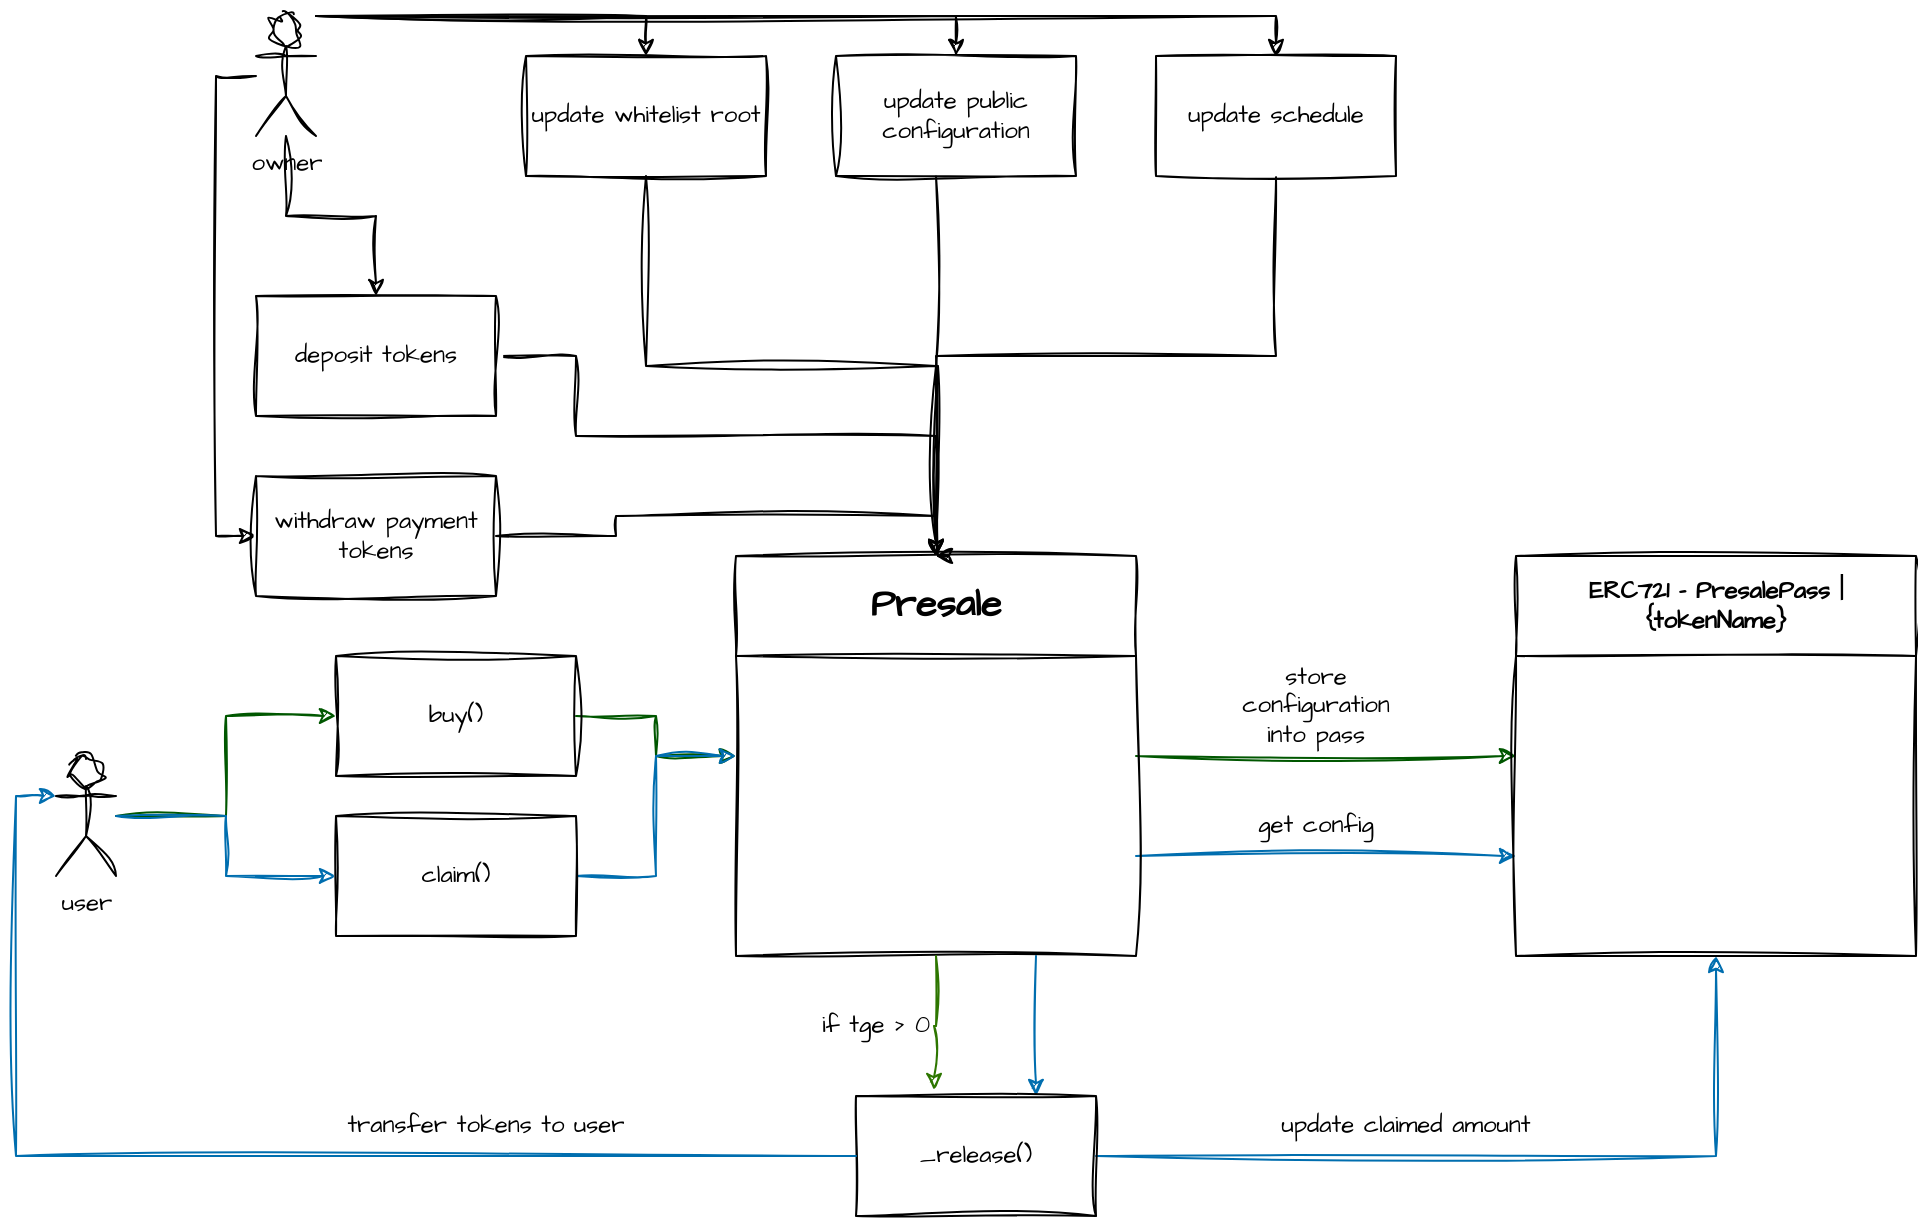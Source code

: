 <mxfile version="24.6.1" type="device">
  <diagram name="Page-1" id="Jhh5vDzNYG82xoMZcaR8">
    <mxGraphModel dx="1234" dy="1126" grid="1" gridSize="10" guides="1" tooltips="1" connect="1" arrows="1" fold="1" page="1" pageScale="1" pageWidth="850" pageHeight="1100" math="0" shadow="0">
      <root>
        <mxCell id="0" />
        <mxCell id="1" parent="0" />
        <mxCell id="BKc-Aax64AUppBjmrq2x-5" style="edgeStyle=orthogonalEdgeStyle;rounded=0;sketch=1;hachureGap=4;jiggle=2;curveFitting=1;orthogonalLoop=1;jettySize=auto;html=1;entryX=0;entryY=0.5;entryDx=0;entryDy=0;fontFamily=Architects Daughter;fontSource=https%3A%2F%2Ffonts.googleapis.com%2Fcss%3Ffamily%3DArchitects%2BDaughter;fillColor=#008a00;strokeColor=#005700;" edge="1" parent="1" source="BKc-Aax64AUppBjmrq2x-1" target="BKc-Aax64AUppBjmrq2x-3">
          <mxGeometry relative="1" as="geometry" />
        </mxCell>
        <mxCell id="BKc-Aax64AUppBjmrq2x-6" style="edgeStyle=orthogonalEdgeStyle;rounded=0;sketch=1;hachureGap=4;jiggle=2;curveFitting=1;orthogonalLoop=1;jettySize=auto;html=1;entryX=0;entryY=0.5;entryDx=0;entryDy=0;fontFamily=Architects Daughter;fontSource=https%3A%2F%2Ffonts.googleapis.com%2Fcss%3Ffamily%3DArchitects%2BDaughter;fillColor=#1ba1e2;strokeColor=#006EAF;" edge="1" parent="1" source="BKc-Aax64AUppBjmrq2x-1" target="BKc-Aax64AUppBjmrq2x-4">
          <mxGeometry relative="1" as="geometry" />
        </mxCell>
        <mxCell id="BKc-Aax64AUppBjmrq2x-1" value="user&lt;div&gt;&lt;br&gt;&lt;/div&gt;" style="shape=umlActor;verticalLabelPosition=bottom;verticalAlign=top;html=1;outlineConnect=0;sketch=1;hachureGap=4;jiggle=2;curveFitting=1;fontFamily=Architects Daughter;fontSource=https%3A%2F%2Ffonts.googleapis.com%2Fcss%3Ffamily%3DArchitects%2BDaughter;" vertex="1" parent="1">
          <mxGeometry x="70" y="450" width="30" height="60" as="geometry" />
        </mxCell>
        <mxCell id="BKc-Aax64AUppBjmrq2x-10" style="edgeStyle=orthogonalEdgeStyle;rounded=0;sketch=1;hachureGap=4;jiggle=2;curveFitting=1;orthogonalLoop=1;jettySize=auto;html=1;entryX=0;entryY=0.5;entryDx=0;entryDy=0;fontFamily=Architects Daughter;fontSource=https%3A%2F%2Ffonts.googleapis.com%2Fcss%3Ffamily%3DArchitects%2BDaughter;fillColor=#008a00;strokeColor=#005700;" edge="1" parent="1" source="BKc-Aax64AUppBjmrq2x-2" target="BKc-Aax64AUppBjmrq2x-9">
          <mxGeometry relative="1" as="geometry" />
        </mxCell>
        <mxCell id="BKc-Aax64AUppBjmrq2x-12" style="edgeStyle=orthogonalEdgeStyle;rounded=0;sketch=1;hachureGap=4;jiggle=2;curveFitting=1;orthogonalLoop=1;jettySize=auto;html=1;exitX=1;exitY=0.75;exitDx=0;exitDy=0;entryX=0;entryY=0.75;entryDx=0;entryDy=0;fontFamily=Architects Daughter;fontSource=https%3A%2F%2Ffonts.googleapis.com%2Fcss%3Ffamily%3DArchitects%2BDaughter;fillColor=#1ba1e2;strokeColor=#006EAF;" edge="1" parent="1" source="BKc-Aax64AUppBjmrq2x-2" target="BKc-Aax64AUppBjmrq2x-9">
          <mxGeometry relative="1" as="geometry" />
        </mxCell>
        <mxCell id="BKc-Aax64AUppBjmrq2x-16" style="edgeStyle=orthogonalEdgeStyle;rounded=0;sketch=1;hachureGap=4;jiggle=2;curveFitting=1;orthogonalLoop=1;jettySize=auto;html=1;exitX=0.75;exitY=1;exitDx=0;exitDy=0;entryX=0.75;entryY=0;entryDx=0;entryDy=0;fontFamily=Architects Daughter;fontSource=https%3A%2F%2Ffonts.googleapis.com%2Fcss%3Ffamily%3DArchitects%2BDaughter;fillColor=#1ba1e2;strokeColor=#006EAF;" edge="1" parent="1" source="BKc-Aax64AUppBjmrq2x-2" target="BKc-Aax64AUppBjmrq2x-15">
          <mxGeometry relative="1" as="geometry" />
        </mxCell>
        <mxCell id="BKc-Aax64AUppBjmrq2x-2" value="&lt;font style=&quot;font-size: 19px;&quot;&gt;Presale&lt;/font&gt;" style="swimlane;whiteSpace=wrap;html=1;sketch=1;hachureGap=4;jiggle=2;curveFitting=1;fontFamily=Architects Daughter;fontSource=https%3A%2F%2Ffonts.googleapis.com%2Fcss%3Ffamily%3DArchitects%2BDaughter;startSize=50;" vertex="1" parent="1">
          <mxGeometry x="410" y="350" width="200" height="200" as="geometry" />
        </mxCell>
        <mxCell id="BKc-Aax64AUppBjmrq2x-7" style="edgeStyle=orthogonalEdgeStyle;rounded=0;sketch=1;hachureGap=4;jiggle=2;curveFitting=1;orthogonalLoop=1;jettySize=auto;html=1;entryX=0;entryY=0.5;entryDx=0;entryDy=0;fontFamily=Architects Daughter;fontSource=https%3A%2F%2Ffonts.googleapis.com%2Fcss%3Ffamily%3DArchitects%2BDaughter;fillColor=#008a00;strokeColor=#005700;" edge="1" parent="1" source="BKc-Aax64AUppBjmrq2x-3" target="BKc-Aax64AUppBjmrq2x-2">
          <mxGeometry relative="1" as="geometry" />
        </mxCell>
        <mxCell id="BKc-Aax64AUppBjmrq2x-3" value="buy()" style="rounded=0;whiteSpace=wrap;html=1;sketch=1;hachureGap=4;jiggle=2;curveFitting=1;fontFamily=Architects Daughter;fontSource=https%3A%2F%2Ffonts.googleapis.com%2Fcss%3Ffamily%3DArchitects%2BDaughter;" vertex="1" parent="1">
          <mxGeometry x="210" y="400" width="120" height="60" as="geometry" />
        </mxCell>
        <mxCell id="BKc-Aax64AUppBjmrq2x-8" style="edgeStyle=orthogonalEdgeStyle;rounded=0;sketch=1;hachureGap=4;jiggle=2;curveFitting=1;orthogonalLoop=1;jettySize=auto;html=1;entryX=0;entryY=0.5;entryDx=0;entryDy=0;fontFamily=Architects Daughter;fontSource=https%3A%2F%2Ffonts.googleapis.com%2Fcss%3Ffamily%3DArchitects%2BDaughter;fillColor=#1ba1e2;strokeColor=#006EAF;" edge="1" parent="1" source="BKc-Aax64AUppBjmrq2x-4" target="BKc-Aax64AUppBjmrq2x-2">
          <mxGeometry relative="1" as="geometry" />
        </mxCell>
        <mxCell id="BKc-Aax64AUppBjmrq2x-4" value="claim()" style="rounded=0;whiteSpace=wrap;html=1;sketch=1;hachureGap=4;jiggle=2;curveFitting=1;fontFamily=Architects Daughter;fontSource=https%3A%2F%2Ffonts.googleapis.com%2Fcss%3Ffamily%3DArchitects%2BDaughter;" vertex="1" parent="1">
          <mxGeometry x="210" y="480" width="120" height="60" as="geometry" />
        </mxCell>
        <mxCell id="BKc-Aax64AUppBjmrq2x-9" value="ERC721 - PresalePass | {tokenName}" style="swimlane;whiteSpace=wrap;html=1;sketch=1;hachureGap=4;jiggle=2;curveFitting=1;fontFamily=Architects Daughter;fontSource=https%3A%2F%2Ffonts.googleapis.com%2Fcss%3Ffamily%3DArchitects%2BDaughter;startSize=50;" vertex="1" parent="1">
          <mxGeometry x="800" y="350" width="200" height="200" as="geometry" />
        </mxCell>
        <mxCell id="BKc-Aax64AUppBjmrq2x-11" value="store configuration into pass" style="text;html=1;align=center;verticalAlign=middle;whiteSpace=wrap;rounded=0;fontFamily=Architects Daughter;fontSource=https%3A%2F%2Ffonts.googleapis.com%2Fcss%3Ffamily%3DArchitects%2BDaughter;" vertex="1" parent="1">
          <mxGeometry x="670" y="410" width="60" height="30" as="geometry" />
        </mxCell>
        <mxCell id="BKc-Aax64AUppBjmrq2x-13" value="get config" style="text;html=1;align=center;verticalAlign=middle;whiteSpace=wrap;rounded=0;fontFamily=Architects Daughter;fontSource=https%3A%2F%2Ffonts.googleapis.com%2Fcss%3Ffamily%3DArchitects%2BDaughter;" vertex="1" parent="1">
          <mxGeometry x="670" y="470" width="60" height="30" as="geometry" />
        </mxCell>
        <mxCell id="BKc-Aax64AUppBjmrq2x-19" style="edgeStyle=orthogonalEdgeStyle;rounded=0;sketch=1;hachureGap=4;jiggle=2;curveFitting=1;orthogonalLoop=1;jettySize=auto;html=1;entryX=0.5;entryY=1;entryDx=0;entryDy=0;fontFamily=Architects Daughter;fontSource=https%3A%2F%2Ffonts.googleapis.com%2Fcss%3Ffamily%3DArchitects%2BDaughter;fillColor=#1ba1e2;strokeColor=#006EAF;" edge="1" parent="1" source="BKc-Aax64AUppBjmrq2x-15" target="BKc-Aax64AUppBjmrq2x-9">
          <mxGeometry relative="1" as="geometry" />
        </mxCell>
        <mxCell id="BKc-Aax64AUppBjmrq2x-15" value="_release()" style="rounded=0;whiteSpace=wrap;html=1;sketch=1;hachureGap=4;jiggle=2;curveFitting=1;fontFamily=Architects Daughter;fontSource=https%3A%2F%2Ffonts.googleapis.com%2Fcss%3Ffamily%3DArchitects%2BDaughter;" vertex="1" parent="1">
          <mxGeometry x="470" y="620" width="120" height="60" as="geometry" />
        </mxCell>
        <mxCell id="BKc-Aax64AUppBjmrq2x-17" style="edgeStyle=orthogonalEdgeStyle;rounded=0;sketch=1;hachureGap=4;jiggle=2;curveFitting=1;orthogonalLoop=1;jettySize=auto;html=1;entryX=0;entryY=0.333;entryDx=0;entryDy=0;entryPerimeter=0;fontFamily=Architects Daughter;fontSource=https%3A%2F%2Ffonts.googleapis.com%2Fcss%3Ffamily%3DArchitects%2BDaughter;fillColor=#1ba1e2;strokeColor=#006EAF;" edge="1" parent="1" source="BKc-Aax64AUppBjmrq2x-15" target="BKc-Aax64AUppBjmrq2x-1">
          <mxGeometry relative="1" as="geometry" />
        </mxCell>
        <mxCell id="BKc-Aax64AUppBjmrq2x-18" value="transfer tokens to user" style="text;html=1;align=center;verticalAlign=middle;whiteSpace=wrap;rounded=0;fontFamily=Architects Daughter;fontSource=https%3A%2F%2Ffonts.googleapis.com%2Fcss%3Ffamily%3DArchitects%2BDaughter;" vertex="1" parent="1">
          <mxGeometry x="210" y="620" width="150" height="30" as="geometry" />
        </mxCell>
        <mxCell id="BKc-Aax64AUppBjmrq2x-20" value="update claimed amount" style="text;html=1;align=center;verticalAlign=middle;whiteSpace=wrap;rounded=0;fontFamily=Architects Daughter;fontSource=https%3A%2F%2Ffonts.googleapis.com%2Fcss%3Ffamily%3DArchitects%2BDaughter;" vertex="1" parent="1">
          <mxGeometry x="680" y="620" width="130" height="30" as="geometry" />
        </mxCell>
        <mxCell id="BKc-Aax64AUppBjmrq2x-22" style="edgeStyle=orthogonalEdgeStyle;rounded=0;sketch=1;hachureGap=4;jiggle=2;curveFitting=1;orthogonalLoop=1;jettySize=auto;html=1;entryX=0.325;entryY=-0.05;entryDx=0;entryDy=0;entryPerimeter=0;fontFamily=Architects Daughter;fontSource=https%3A%2F%2Ffonts.googleapis.com%2Fcss%3Ffamily%3DArchitects%2BDaughter;fillColor=#60a917;strokeColor=#2D7600;" edge="1" parent="1" source="BKc-Aax64AUppBjmrq2x-2" target="BKc-Aax64AUppBjmrq2x-15">
          <mxGeometry relative="1" as="geometry" />
        </mxCell>
        <mxCell id="BKc-Aax64AUppBjmrq2x-23" value="if tge &amp;gt; 0" style="text;html=1;align=center;verticalAlign=middle;whiteSpace=wrap;rounded=0;fontFamily=Architects Daughter;fontSource=https%3A%2F%2Ffonts.googleapis.com%2Fcss%3Ffamily%3DArchitects%2BDaughter;" vertex="1" parent="1">
          <mxGeometry x="450" y="570" width="60" height="30" as="geometry" />
        </mxCell>
        <mxCell id="BKc-Aax64AUppBjmrq2x-28" style="edgeStyle=orthogonalEdgeStyle;rounded=0;sketch=1;hachureGap=4;jiggle=2;curveFitting=1;orthogonalLoop=1;jettySize=auto;html=1;entryX=0.5;entryY=0;entryDx=0;entryDy=0;fontFamily=Architects Daughter;fontSource=https%3A%2F%2Ffonts.googleapis.com%2Fcss%3Ffamily%3DArchitects%2BDaughter;" edge="1" parent="1" source="BKc-Aax64AUppBjmrq2x-24" target="BKc-Aax64AUppBjmrq2x-25">
          <mxGeometry relative="1" as="geometry">
            <Array as="points">
              <mxPoint x="365" y="80" />
            </Array>
          </mxGeometry>
        </mxCell>
        <mxCell id="BKc-Aax64AUppBjmrq2x-29" style="edgeStyle=orthogonalEdgeStyle;rounded=0;sketch=1;hachureGap=4;jiggle=2;curveFitting=1;orthogonalLoop=1;jettySize=auto;html=1;entryX=0.5;entryY=0;entryDx=0;entryDy=0;fontFamily=Architects Daughter;fontSource=https%3A%2F%2Ffonts.googleapis.com%2Fcss%3Ffamily%3DArchitects%2BDaughter;" edge="1" parent="1" source="BKc-Aax64AUppBjmrq2x-24" target="BKc-Aax64AUppBjmrq2x-26">
          <mxGeometry relative="1" as="geometry">
            <Array as="points">
              <mxPoint x="520" y="80" />
            </Array>
          </mxGeometry>
        </mxCell>
        <mxCell id="BKc-Aax64AUppBjmrq2x-30" style="edgeStyle=orthogonalEdgeStyle;rounded=0;sketch=1;hachureGap=4;jiggle=2;curveFitting=1;orthogonalLoop=1;jettySize=auto;html=1;entryX=0.5;entryY=0;entryDx=0;entryDy=0;fontFamily=Architects Daughter;fontSource=https%3A%2F%2Ffonts.googleapis.com%2Fcss%3Ffamily%3DArchitects%2BDaughter;" edge="1" parent="1" source="BKc-Aax64AUppBjmrq2x-24" target="BKc-Aax64AUppBjmrq2x-27">
          <mxGeometry relative="1" as="geometry">
            <Array as="points">
              <mxPoint x="680" y="80" />
            </Array>
          </mxGeometry>
        </mxCell>
        <mxCell id="BKc-Aax64AUppBjmrq2x-35" style="edgeStyle=orthogonalEdgeStyle;rounded=0;sketch=1;hachureGap=4;jiggle=2;curveFitting=1;orthogonalLoop=1;jettySize=auto;html=1;entryX=0.5;entryY=0;entryDx=0;entryDy=0;fontFamily=Architects Daughter;fontSource=https%3A%2F%2Ffonts.googleapis.com%2Fcss%3Ffamily%3DArchitects%2BDaughter;" edge="1" parent="1" source="BKc-Aax64AUppBjmrq2x-24" target="BKc-Aax64AUppBjmrq2x-34">
          <mxGeometry relative="1" as="geometry" />
        </mxCell>
        <mxCell id="BKc-Aax64AUppBjmrq2x-38" style="edgeStyle=orthogonalEdgeStyle;rounded=0;sketch=1;hachureGap=4;jiggle=2;curveFitting=1;orthogonalLoop=1;jettySize=auto;html=1;entryX=0;entryY=0.5;entryDx=0;entryDy=0;fontFamily=Architects Daughter;fontSource=https%3A%2F%2Ffonts.googleapis.com%2Fcss%3Ffamily%3DArchitects%2BDaughter;" edge="1" parent="1" source="BKc-Aax64AUppBjmrq2x-24" target="BKc-Aax64AUppBjmrq2x-37">
          <mxGeometry relative="1" as="geometry">
            <Array as="points">
              <mxPoint x="150" y="110" />
              <mxPoint x="150" y="340" />
            </Array>
          </mxGeometry>
        </mxCell>
        <mxCell id="BKc-Aax64AUppBjmrq2x-24" value="owner" style="shape=umlActor;verticalLabelPosition=bottom;verticalAlign=top;html=1;outlineConnect=0;sketch=1;hachureGap=4;jiggle=2;curveFitting=1;fontFamily=Architects Daughter;fontSource=https%3A%2F%2Ffonts.googleapis.com%2Fcss%3Ffamily%3DArchitects%2BDaughter;" vertex="1" parent="1">
          <mxGeometry x="170" y="80" width="30" height="60" as="geometry" />
        </mxCell>
        <mxCell id="BKc-Aax64AUppBjmrq2x-31" style="edgeStyle=orthogonalEdgeStyle;rounded=0;sketch=1;hachureGap=4;jiggle=2;curveFitting=1;orthogonalLoop=1;jettySize=auto;html=1;entryX=0.5;entryY=0;entryDx=0;entryDy=0;fontFamily=Architects Daughter;fontSource=https%3A%2F%2Ffonts.googleapis.com%2Fcss%3Ffamily%3DArchitects%2BDaughter;" edge="1" parent="1" source="BKc-Aax64AUppBjmrq2x-25" target="BKc-Aax64AUppBjmrq2x-2">
          <mxGeometry relative="1" as="geometry" />
        </mxCell>
        <mxCell id="BKc-Aax64AUppBjmrq2x-25" value="update whitelist root" style="rounded=0;whiteSpace=wrap;html=1;sketch=1;hachureGap=4;jiggle=2;curveFitting=1;fontFamily=Architects Daughter;fontSource=https%3A%2F%2Ffonts.googleapis.com%2Fcss%3Ffamily%3DArchitects%2BDaughter;" vertex="1" parent="1">
          <mxGeometry x="305" y="100" width="120" height="60" as="geometry" />
        </mxCell>
        <mxCell id="BKc-Aax64AUppBjmrq2x-32" style="edgeStyle=orthogonalEdgeStyle;rounded=0;sketch=1;hachureGap=4;jiggle=2;curveFitting=1;orthogonalLoop=1;jettySize=auto;html=1;fontFamily=Architects Daughter;fontSource=https%3A%2F%2Ffonts.googleapis.com%2Fcss%3Ffamily%3DArchitects%2BDaughter;" edge="1" parent="1" source="BKc-Aax64AUppBjmrq2x-26">
          <mxGeometry relative="1" as="geometry">
            <mxPoint x="510" y="350" as="targetPoint" />
            <Array as="points">
              <mxPoint x="510" y="255" />
              <mxPoint x="511" y="255" />
            </Array>
          </mxGeometry>
        </mxCell>
        <mxCell id="BKc-Aax64AUppBjmrq2x-26" value="update public configuration" style="rounded=0;whiteSpace=wrap;html=1;sketch=1;hachureGap=4;jiggle=2;curveFitting=1;fontFamily=Architects Daughter;fontSource=https%3A%2F%2Ffonts.googleapis.com%2Fcss%3Ffamily%3DArchitects%2BDaughter;" vertex="1" parent="1">
          <mxGeometry x="460" y="100" width="120" height="60" as="geometry" />
        </mxCell>
        <mxCell id="BKc-Aax64AUppBjmrq2x-33" style="edgeStyle=orthogonalEdgeStyle;rounded=0;sketch=1;hachureGap=4;jiggle=2;curveFitting=1;orthogonalLoop=1;jettySize=auto;html=1;entryX=0.5;entryY=0;entryDx=0;entryDy=0;fontFamily=Architects Daughter;fontSource=https%3A%2F%2Ffonts.googleapis.com%2Fcss%3Ffamily%3DArchitects%2BDaughter;" edge="1" parent="1" source="BKc-Aax64AUppBjmrq2x-27" target="BKc-Aax64AUppBjmrq2x-2">
          <mxGeometry relative="1" as="geometry">
            <Array as="points">
              <mxPoint x="680" y="250" />
              <mxPoint x="510" y="250" />
            </Array>
          </mxGeometry>
        </mxCell>
        <mxCell id="BKc-Aax64AUppBjmrq2x-27" value="update schedule" style="rounded=0;whiteSpace=wrap;html=1;sketch=1;hachureGap=4;jiggle=2;curveFitting=1;fontFamily=Architects Daughter;fontSource=https%3A%2F%2Ffonts.googleapis.com%2Fcss%3Ffamily%3DArchitects%2BDaughter;" vertex="1" parent="1">
          <mxGeometry x="620" y="100" width="120" height="60" as="geometry" />
        </mxCell>
        <mxCell id="BKc-Aax64AUppBjmrq2x-36" style="edgeStyle=orthogonalEdgeStyle;rounded=0;sketch=1;hachureGap=4;jiggle=2;curveFitting=1;orthogonalLoop=1;jettySize=auto;html=1;entryX=0.5;entryY=0;entryDx=0;entryDy=0;fontFamily=Architects Daughter;fontSource=https%3A%2F%2Ffonts.googleapis.com%2Fcss%3Ffamily%3DArchitects%2BDaughter;exitX=1;exitY=0.5;exitDx=0;exitDy=0;" edge="1" parent="1" source="BKc-Aax64AUppBjmrq2x-34" target="BKc-Aax64AUppBjmrq2x-2">
          <mxGeometry relative="1" as="geometry">
            <Array as="points">
              <mxPoint x="330" y="250" />
              <mxPoint x="330" y="290" />
              <mxPoint x="510" y="290" />
            </Array>
          </mxGeometry>
        </mxCell>
        <mxCell id="BKc-Aax64AUppBjmrq2x-34" value="deposit tokens" style="rounded=0;whiteSpace=wrap;html=1;sketch=1;hachureGap=4;jiggle=2;curveFitting=1;fontFamily=Architects Daughter;fontSource=https%3A%2F%2Ffonts.googleapis.com%2Fcss%3Ffamily%3DArchitects%2BDaughter;" vertex="1" parent="1">
          <mxGeometry x="170" y="220" width="120" height="60" as="geometry" />
        </mxCell>
        <mxCell id="BKc-Aax64AUppBjmrq2x-39" style="edgeStyle=orthogonalEdgeStyle;rounded=0;sketch=1;hachureGap=4;jiggle=2;curveFitting=1;orthogonalLoop=1;jettySize=auto;html=1;entryX=0.5;entryY=0;entryDx=0;entryDy=0;fontFamily=Architects Daughter;fontSource=https%3A%2F%2Ffonts.googleapis.com%2Fcss%3Ffamily%3DArchitects%2BDaughter;" edge="1" parent="1" source="BKc-Aax64AUppBjmrq2x-37" target="BKc-Aax64AUppBjmrq2x-2">
          <mxGeometry relative="1" as="geometry" />
        </mxCell>
        <mxCell id="BKc-Aax64AUppBjmrq2x-37" value="withdraw payment tokens" style="rounded=0;whiteSpace=wrap;html=1;sketch=1;hachureGap=4;jiggle=2;curveFitting=1;fontFamily=Architects Daughter;fontSource=https%3A%2F%2Ffonts.googleapis.com%2Fcss%3Ffamily%3DArchitects%2BDaughter;" vertex="1" parent="1">
          <mxGeometry x="170" y="310" width="120" height="60" as="geometry" />
        </mxCell>
      </root>
    </mxGraphModel>
  </diagram>
</mxfile>
